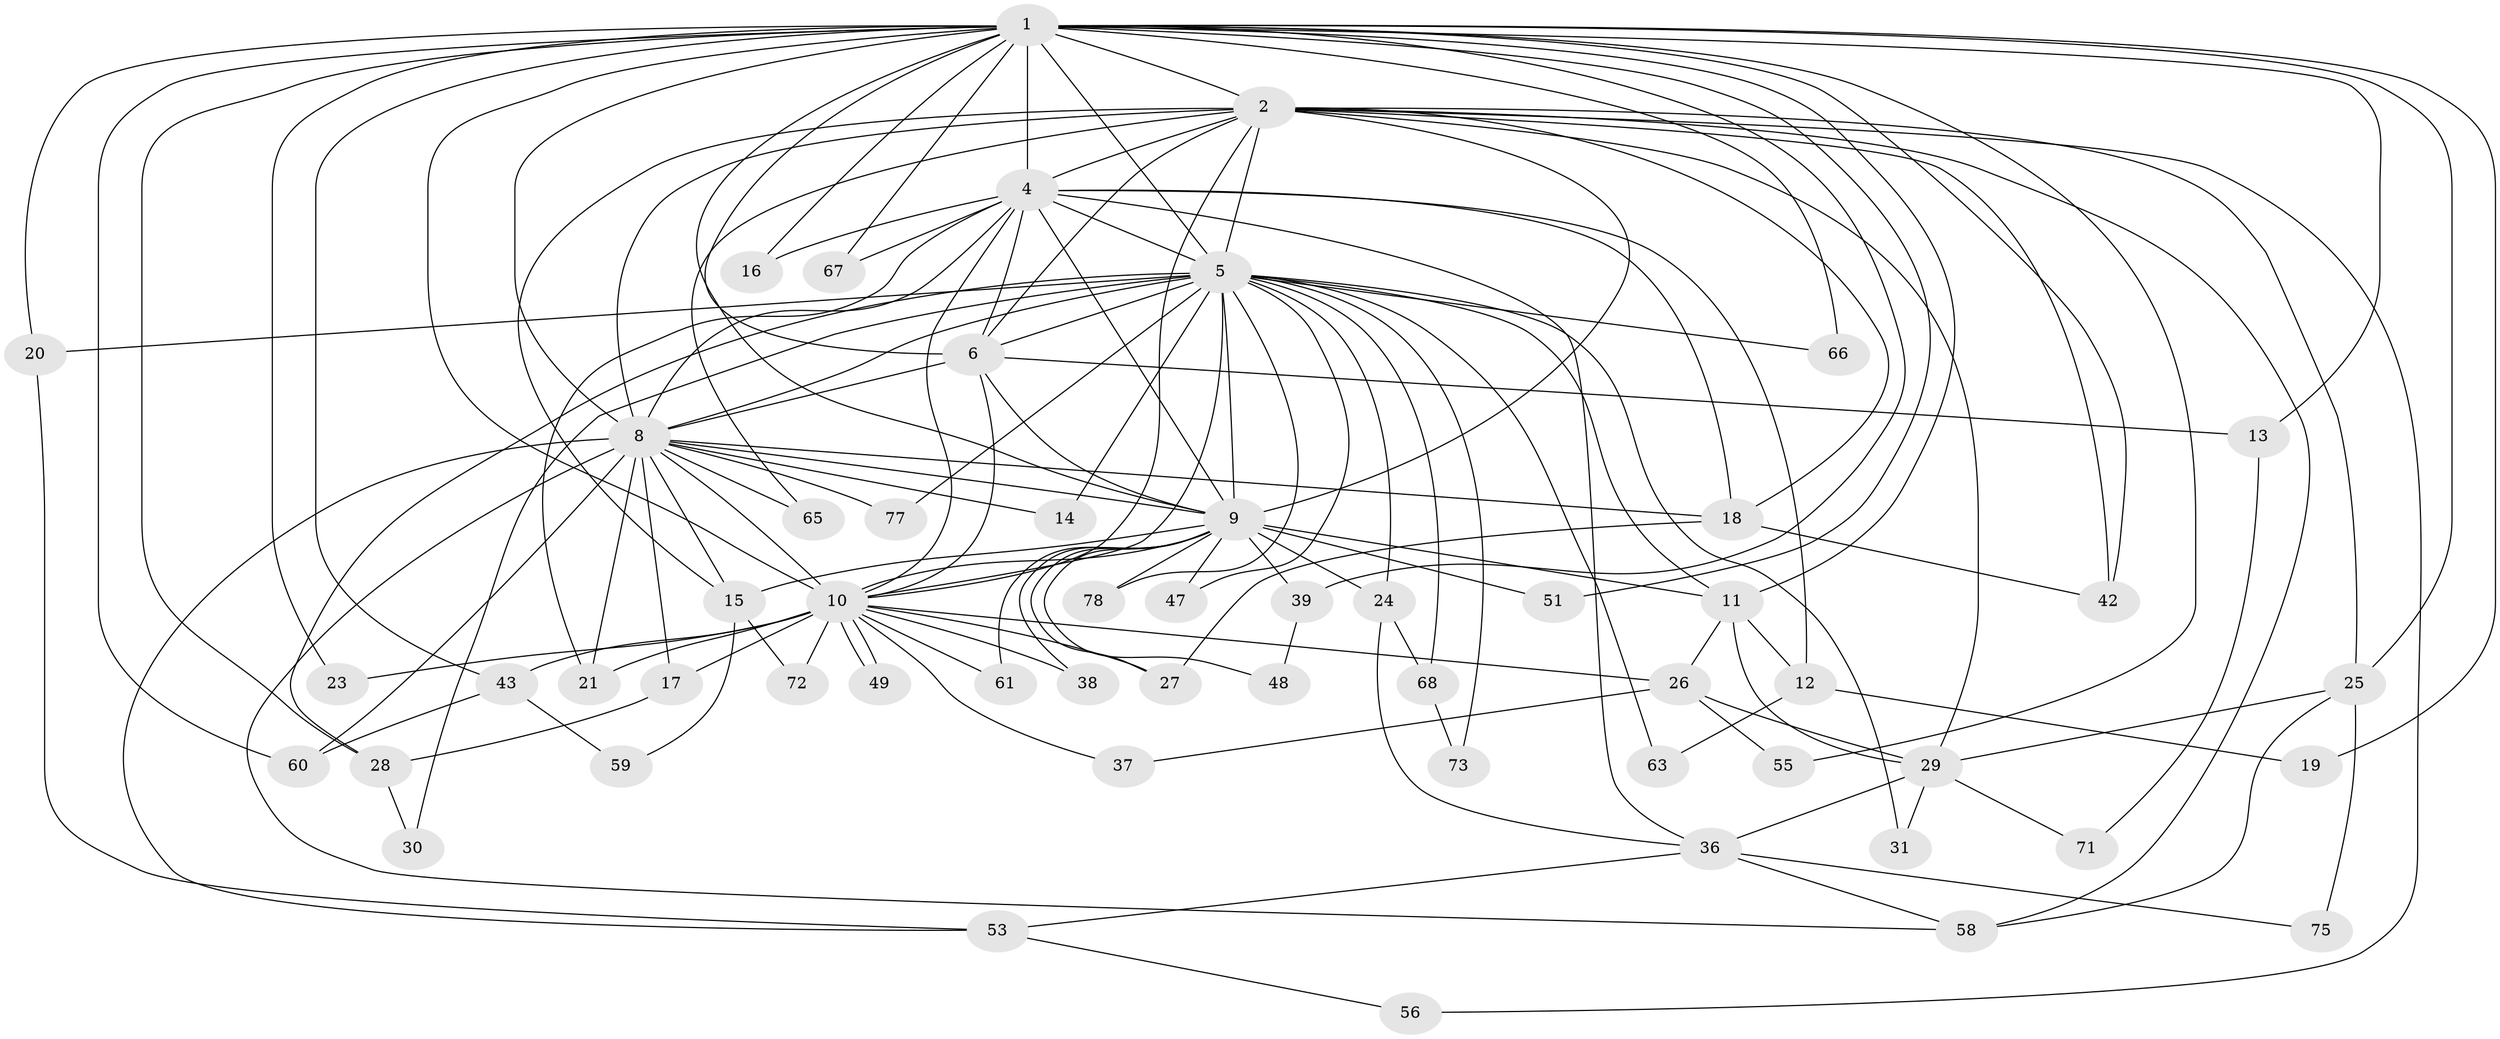 // Generated by graph-tools (version 1.1) at 2025/51/02/27/25 19:51:42]
// undirected, 56 vertices, 138 edges
graph export_dot {
graph [start="1"]
  node [color=gray90,style=filled];
  1 [super="+3"];
  2 [super="+69"];
  4 [super="+34"];
  5 [super="+7"];
  6;
  8 [super="+50"];
  9 [super="+57"];
  10 [super="+54"];
  11 [super="+40"];
  12;
  13 [super="+44"];
  14;
  15 [super="+35"];
  16;
  17;
  18 [super="+22"];
  19;
  20 [super="+70"];
  21 [super="+32"];
  23;
  24;
  25 [super="+62"];
  26 [super="+41"];
  27 [super="+52"];
  28 [super="+45"];
  29 [super="+33"];
  30;
  31;
  36 [super="+46"];
  37;
  38;
  39;
  42 [super="+76"];
  43 [super="+64"];
  47;
  48;
  49;
  51;
  53;
  55;
  56;
  58;
  59;
  60 [super="+74"];
  61;
  63;
  65;
  66;
  67;
  68;
  71;
  72;
  73;
  75;
  77;
  78;
  1 -- 2 [weight=2];
  1 -- 4 [weight=2];
  1 -- 5 [weight=4];
  1 -- 6 [weight=2];
  1 -- 8 [weight=3];
  1 -- 9 [weight=2];
  1 -- 10 [weight=2];
  1 -- 11;
  1 -- 13 [weight=2];
  1 -- 16;
  1 -- 19;
  1 -- 20;
  1 -- 39;
  1 -- 66;
  1 -- 67;
  1 -- 23;
  1 -- 25;
  1 -- 42;
  1 -- 43 [weight=2];
  1 -- 51;
  1 -- 55;
  1 -- 60;
  1 -- 28;
  2 -- 4;
  2 -- 5 [weight=2];
  2 -- 6;
  2 -- 8;
  2 -- 9;
  2 -- 10;
  2 -- 25;
  2 -- 29;
  2 -- 56;
  2 -- 65;
  2 -- 58;
  2 -- 15;
  2 -- 42;
  2 -- 18;
  4 -- 5 [weight=2];
  4 -- 6 [weight=2];
  4 -- 8;
  4 -- 9 [weight=2];
  4 -- 10;
  4 -- 12;
  4 -- 16;
  4 -- 18;
  4 -- 36;
  4 -- 67;
  4 -- 21;
  5 -- 6 [weight=2];
  5 -- 8 [weight=2];
  5 -- 9 [weight=2];
  5 -- 10 [weight=2];
  5 -- 14;
  5 -- 20;
  5 -- 28;
  5 -- 31;
  5 -- 47;
  5 -- 63;
  5 -- 66;
  5 -- 68;
  5 -- 77;
  5 -- 73;
  5 -- 78;
  5 -- 24;
  5 -- 30;
  5 -- 11;
  6 -- 8;
  6 -- 9;
  6 -- 10;
  6 -- 13;
  8 -- 9;
  8 -- 10;
  8 -- 14;
  8 -- 15;
  8 -- 17;
  8 -- 18;
  8 -- 21;
  8 -- 53;
  8 -- 58;
  8 -- 60;
  8 -- 65;
  8 -- 77;
  9 -- 10 [weight=2];
  9 -- 11;
  9 -- 15;
  9 -- 24;
  9 -- 27;
  9 -- 38;
  9 -- 39;
  9 -- 47;
  9 -- 48;
  9 -- 51;
  9 -- 78;
  9 -- 61;
  10 -- 17;
  10 -- 21;
  10 -- 23;
  10 -- 26;
  10 -- 37;
  10 -- 38;
  10 -- 43;
  10 -- 49;
  10 -- 49;
  10 -- 61;
  10 -- 72;
  10 -- 27;
  11 -- 12;
  11 -- 26;
  11 -- 29;
  12 -- 19;
  12 -- 63;
  13 -- 71;
  15 -- 59;
  15 -- 72;
  17 -- 28;
  18 -- 27;
  18 -- 42;
  20 -- 53;
  24 -- 36;
  24 -- 68;
  25 -- 75;
  25 -- 29;
  25 -- 58;
  26 -- 37;
  26 -- 55;
  26 -- 29;
  28 -- 30;
  29 -- 31;
  29 -- 71;
  29 -- 36;
  36 -- 75;
  36 -- 58;
  36 -- 53;
  39 -- 48;
  43 -- 59;
  43 -- 60;
  53 -- 56;
  68 -- 73;
}

